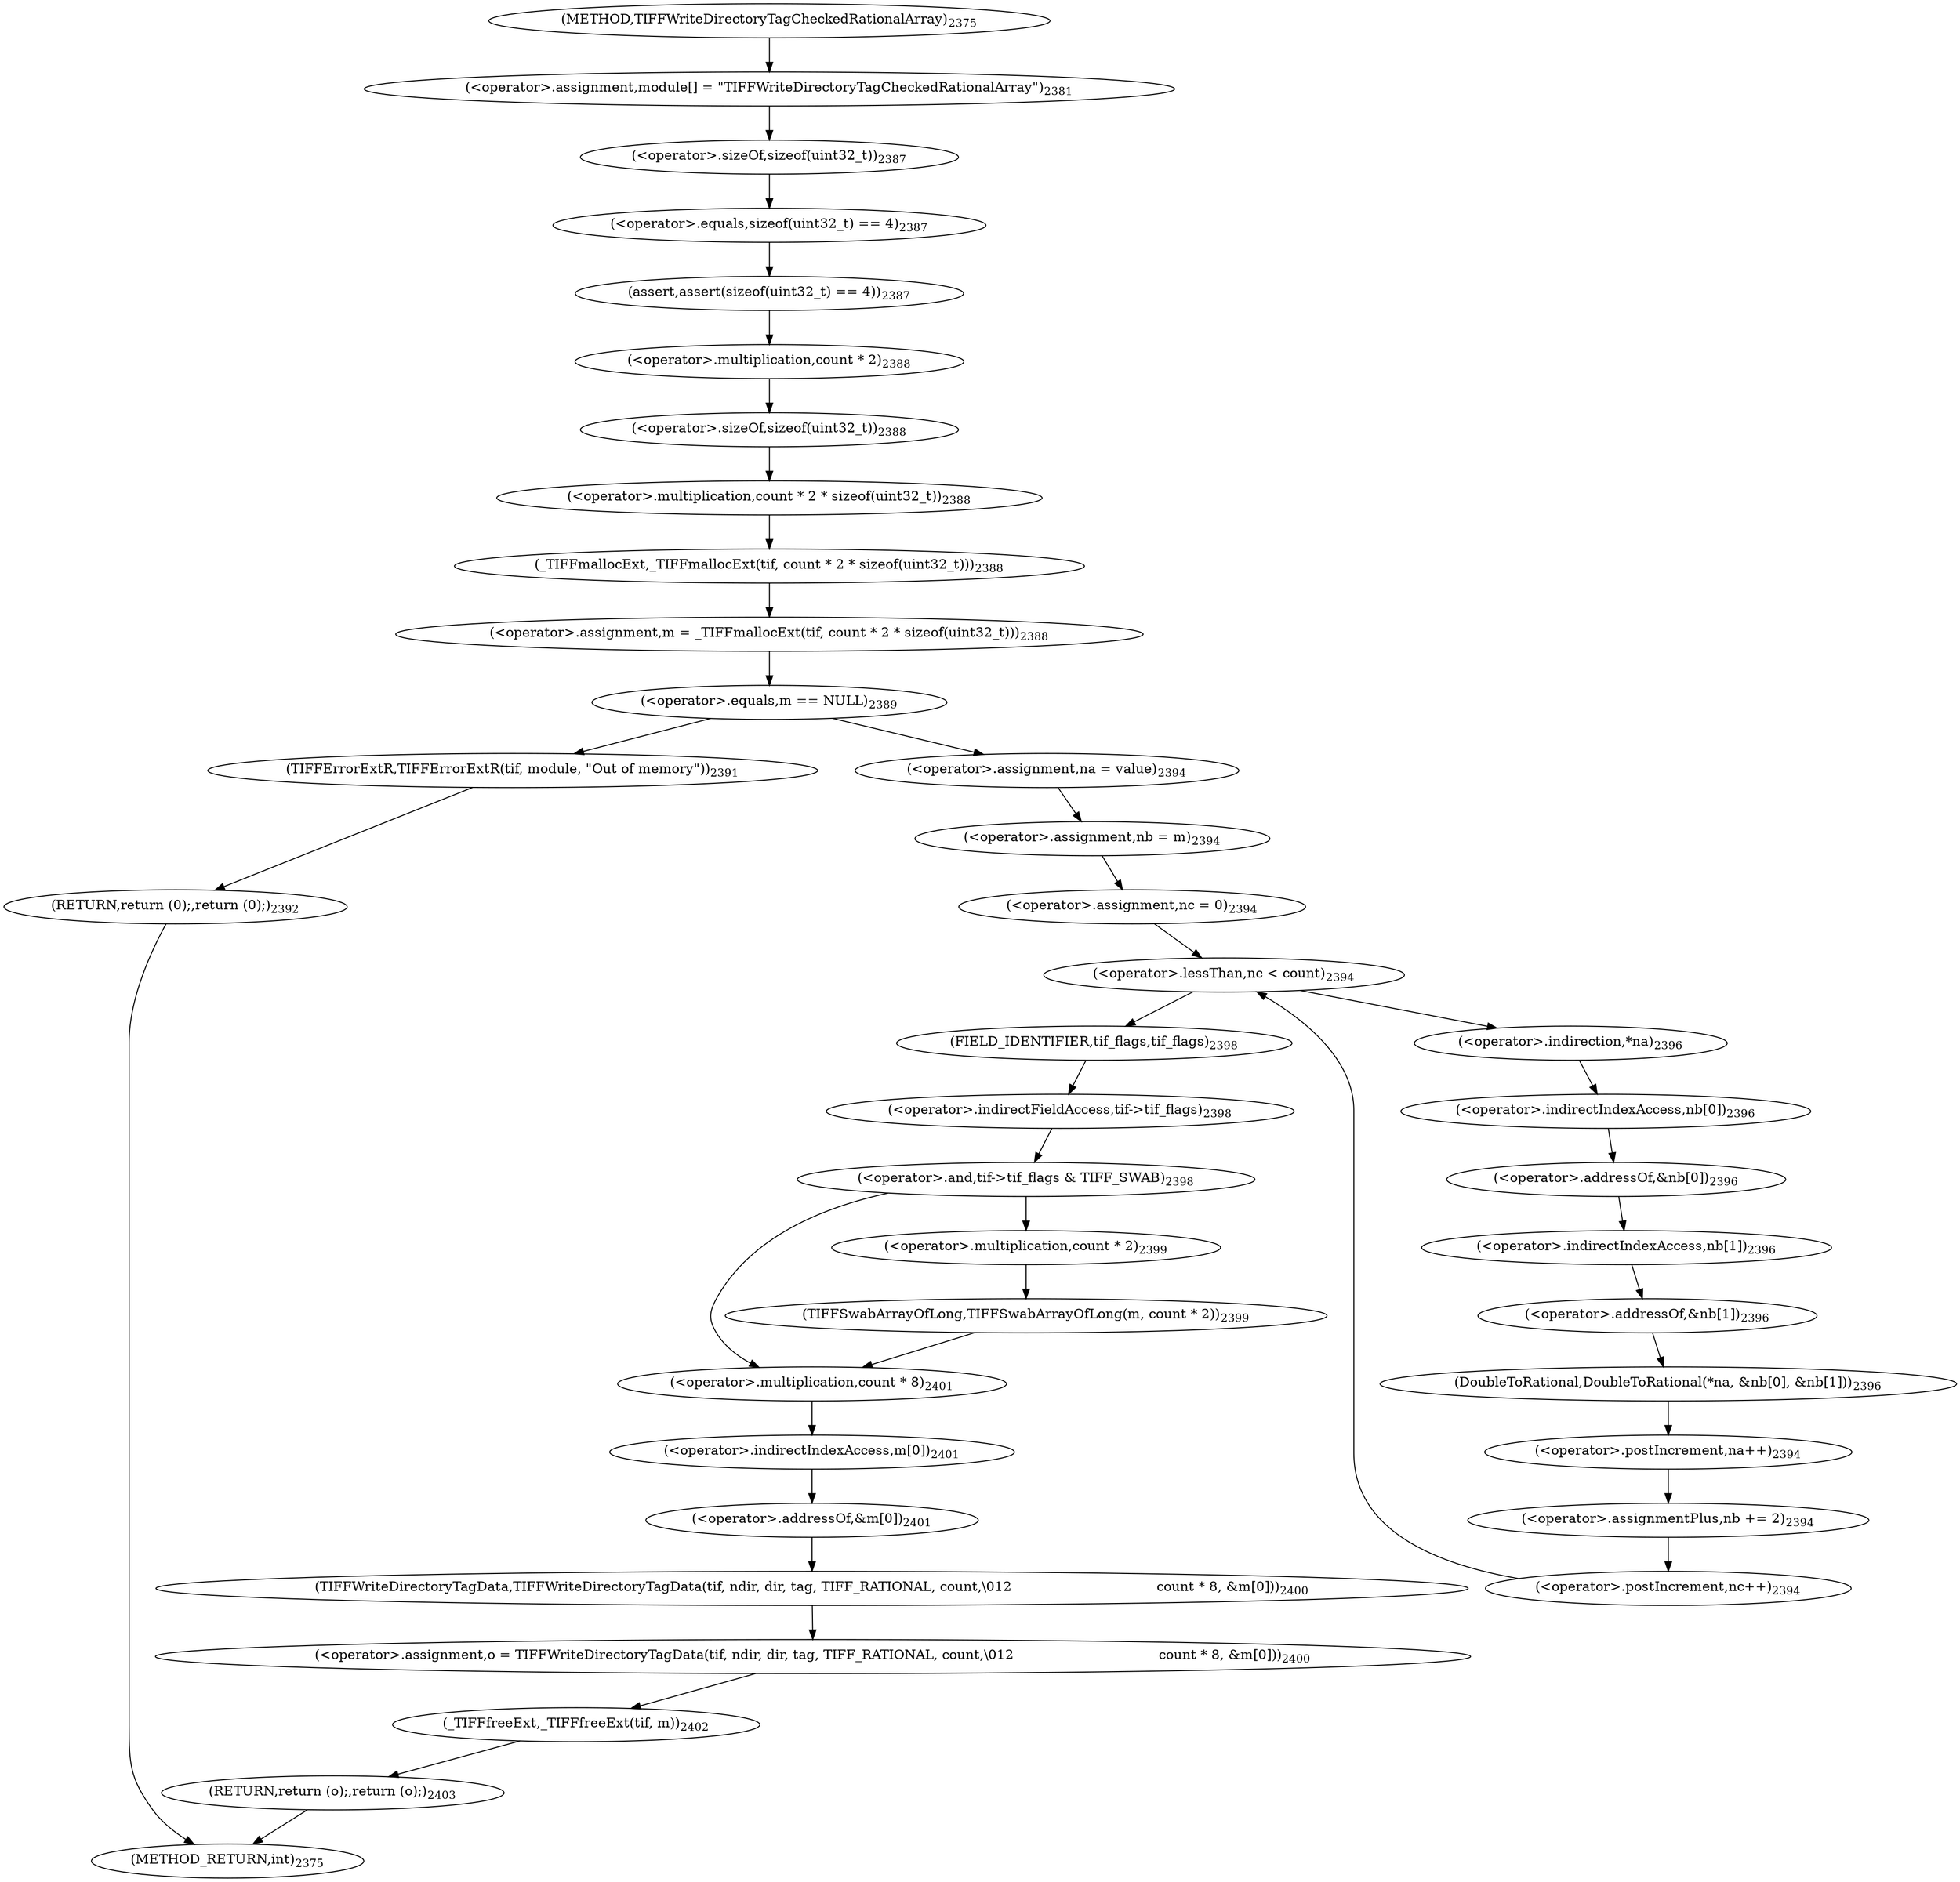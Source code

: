 digraph "TIFFWriteDirectoryTagCheckedRationalArray" {  
"70405" [label = <(&lt;operator&gt;.assignment,module[] = &quot;TIFFWriteDirectoryTagCheckedRationalArray&quot;)<SUB>2381</SUB>> ]
"70413" [label = <(assert,assert(sizeof(uint32_t) == 4))<SUB>2387</SUB>> ]
"70418" [label = <(&lt;operator&gt;.assignment,m = _TIFFmallocExt(tif, count * 2 * sizeof(uint32_t)))<SUB>2388</SUB>> ]
"70486" [label = <(&lt;operator&gt;.assignment,o = TIFFWriteDirectoryTagData(tif, ndir, dir, tag, TIFF_RATIONAL, count,\012                                  count * 8, &amp;m[0]))<SUB>2400</SUB>> ]
"70502" [label = <(_TIFFfreeExt,_TIFFfreeExt(tif, m))<SUB>2402</SUB>> ]
"70505" [label = <(RETURN,return (o);,return (o);)<SUB>2403</SUB>> ]
"70414" [label = <(&lt;operator&gt;.equals,sizeof(uint32_t) == 4)<SUB>2387</SUB>> ]
"70420" [label = <(_TIFFmallocExt,_TIFFmallocExt(tif, count * 2 * sizeof(uint32_t)))<SUB>2388</SUB>> ]
"70429" [label = <(&lt;operator&gt;.equals,m == NULL)<SUB>2389</SUB>> ]
"70451" [label = <(&lt;operator&gt;.lessThan,nc &lt; count)<SUB>2394</SUB>> ]
"70475" [label = <(&lt;operator&gt;.and,tif-&gt;tif_flags &amp; TIFF_SWAB)<SUB>2398</SUB>> ]
"70488" [label = <(TIFFWriteDirectoryTagData,TIFFWriteDirectoryTagData(tif, ndir, dir, tag, TIFF_RATIONAL, count,\012                                  count * 8, &amp;m[0]))<SUB>2400</SUB>> ]
"70415" [label = <(&lt;operator&gt;.sizeOf,sizeof(uint32_t))<SUB>2387</SUB>> ]
"70422" [label = <(&lt;operator&gt;.multiplication,count * 2 * sizeof(uint32_t))<SUB>2388</SUB>> ]
"70433" [label = <(TIFFErrorExtR,TIFFErrorExtR(tif, module, &quot;Out of memory&quot;))<SUB>2391</SUB>> ]
"70437" [label = <(RETURN,return (0);,return (0);)<SUB>2392</SUB>> ]
"70455" [label = <(&lt;operator&gt;.postIncrement,na++)<SUB>2394</SUB>> ]
"70457" [label = <(&lt;operator&gt;.assignmentPlus,nb += 2)<SUB>2394</SUB>> ]
"70460" [label = <(&lt;operator&gt;.postIncrement,nc++)<SUB>2394</SUB>> ]
"70463" [label = <(DoubleToRational,DoubleToRational(*na, &amp;nb[0], &amp;nb[1]))<SUB>2396</SUB>> ]
"70476" [label = <(&lt;operator&gt;.indirectFieldAccess,tif-&gt;tif_flags)<SUB>2398</SUB>> ]
"70481" [label = <(TIFFSwabArrayOfLong,TIFFSwabArrayOfLong(m, count * 2))<SUB>2399</SUB>> ]
"70495" [label = <(&lt;operator&gt;.multiplication,count * 8)<SUB>2401</SUB>> ]
"70498" [label = <(&lt;operator&gt;.addressOf,&amp;m[0])<SUB>2401</SUB>> ]
"70423" [label = <(&lt;operator&gt;.multiplication,count * 2)<SUB>2388</SUB>> ]
"70426" [label = <(&lt;operator&gt;.sizeOf,sizeof(uint32_t))<SUB>2388</SUB>> ]
"70442" [label = <(&lt;operator&gt;.assignment,na = value)<SUB>2394</SUB>> ]
"70445" [label = <(&lt;operator&gt;.assignment,nb = m)<SUB>2394</SUB>> ]
"70448" [label = <(&lt;operator&gt;.assignment,nc = 0)<SUB>2394</SUB>> ]
"70464" [label = <(&lt;operator&gt;.indirection,*na)<SUB>2396</SUB>> ]
"70466" [label = <(&lt;operator&gt;.addressOf,&amp;nb[0])<SUB>2396</SUB>> ]
"70470" [label = <(&lt;operator&gt;.addressOf,&amp;nb[1])<SUB>2396</SUB>> ]
"70478" [label = <(FIELD_IDENTIFIER,tif_flags,tif_flags)<SUB>2398</SUB>> ]
"70483" [label = <(&lt;operator&gt;.multiplication,count * 2)<SUB>2399</SUB>> ]
"70499" [label = <(&lt;operator&gt;.indirectIndexAccess,m[0])<SUB>2401</SUB>> ]
"70467" [label = <(&lt;operator&gt;.indirectIndexAccess,nb[0])<SUB>2396</SUB>> ]
"70471" [label = <(&lt;operator&gt;.indirectIndexAccess,nb[1])<SUB>2396</SUB>> ]
"70396" [label = <(METHOD,TIFFWriteDirectoryTagCheckedRationalArray)<SUB>2375</SUB>> ]
"70507" [label = <(METHOD_RETURN,int)<SUB>2375</SUB>> ]
  "70405" -> "70415" 
  "70413" -> "70423" 
  "70418" -> "70429" 
  "70486" -> "70502" 
  "70502" -> "70505" 
  "70505" -> "70507" 
  "70414" -> "70413" 
  "70420" -> "70418" 
  "70429" -> "70433" 
  "70429" -> "70442" 
  "70451" -> "70464" 
  "70451" -> "70478" 
  "70475" -> "70483" 
  "70475" -> "70495" 
  "70488" -> "70486" 
  "70415" -> "70414" 
  "70422" -> "70420" 
  "70433" -> "70437" 
  "70437" -> "70507" 
  "70455" -> "70457" 
  "70457" -> "70460" 
  "70460" -> "70451" 
  "70463" -> "70455" 
  "70476" -> "70475" 
  "70481" -> "70495" 
  "70495" -> "70499" 
  "70498" -> "70488" 
  "70423" -> "70426" 
  "70426" -> "70422" 
  "70442" -> "70445" 
  "70445" -> "70448" 
  "70448" -> "70451" 
  "70464" -> "70467" 
  "70466" -> "70471" 
  "70470" -> "70463" 
  "70478" -> "70476" 
  "70483" -> "70481" 
  "70499" -> "70498" 
  "70467" -> "70466" 
  "70471" -> "70470" 
  "70396" -> "70405" 
}
